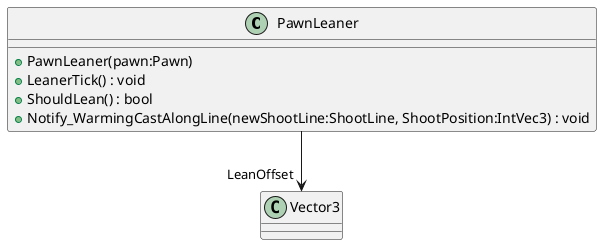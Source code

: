 @startuml
class PawnLeaner {
    + PawnLeaner(pawn:Pawn)
    + LeanerTick() : void
    + ShouldLean() : bool
    + Notify_WarmingCastAlongLine(newShootLine:ShootLine, ShootPosition:IntVec3) : void
}
PawnLeaner --> "LeanOffset" Vector3
@enduml
